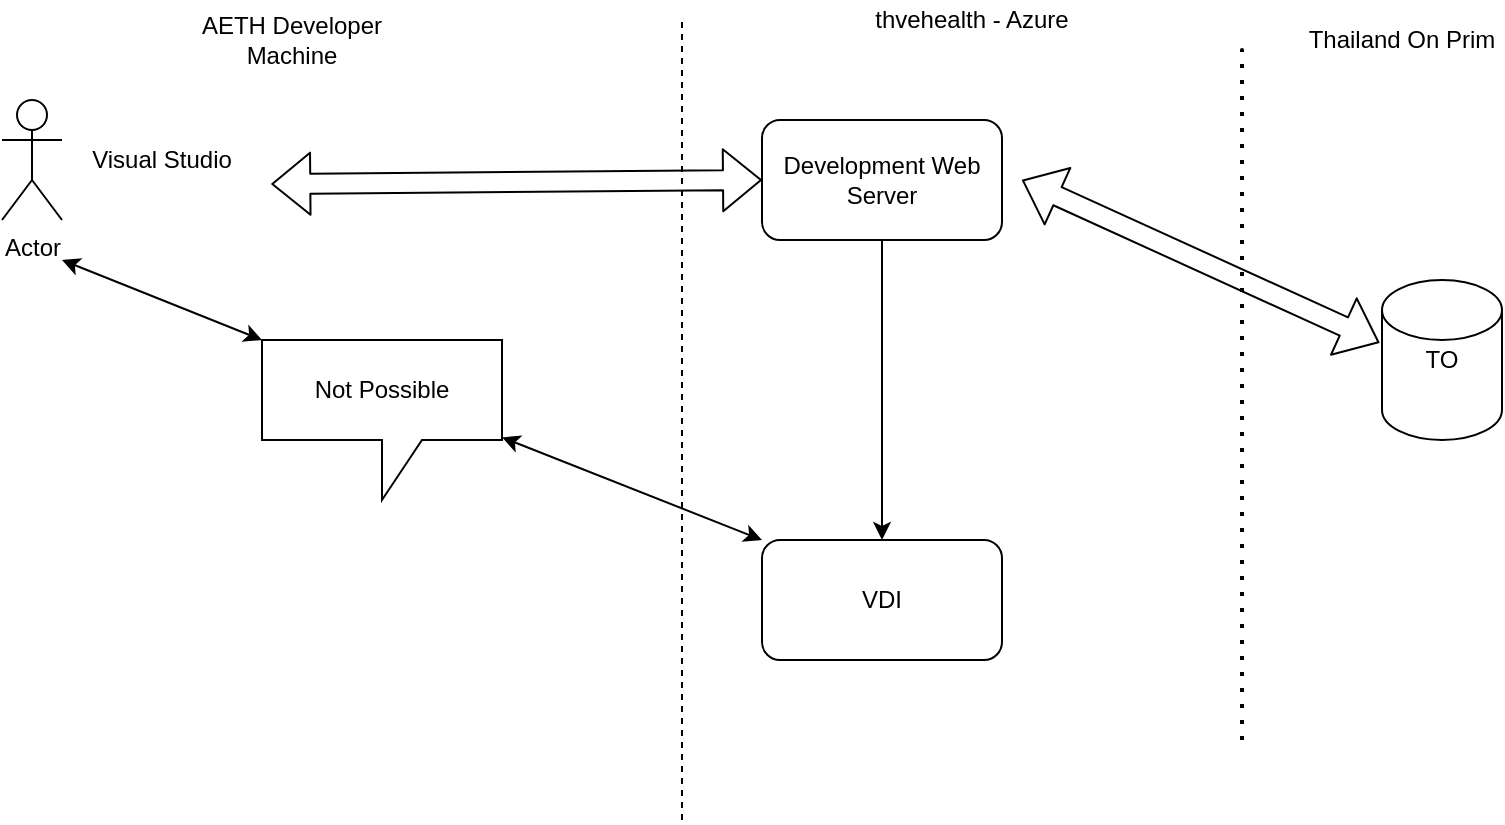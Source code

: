 <mxfile version="13.6.5" type="github" pages="2">
  <diagram id="ypnYGRSSU72VjGxtLLSO" name="Approch 1">
    <mxGraphModel dx="782" dy="469" grid="1" gridSize="10" guides="1" tooltips="1" connect="1" arrows="1" fold="1" page="1" pageScale="1" pageWidth="850" pageHeight="1100" math="0" shadow="0">
      <root>
        <mxCell id="0" />
        <mxCell id="1" parent="0" />
        <mxCell id="oPlSZlFirL73gus11Fi7-1" value="AETH Developer Machine" style="text;html=1;strokeColor=none;fillColor=none;align=center;verticalAlign=middle;whiteSpace=wrap;rounded=0;" vertex="1" parent="1">
          <mxGeometry x="110" y="60" width="110" height="20" as="geometry" />
        </mxCell>
        <mxCell id="oPlSZlFirL73gus11Fi7-4" value="" style="endArrow=none;dashed=1;html=1;" edge="1" parent="1">
          <mxGeometry width="50" height="50" relative="1" as="geometry">
            <mxPoint x="360" y="460" as="sourcePoint" />
            <mxPoint x="360" y="60" as="targetPoint" />
          </mxGeometry>
        </mxCell>
        <mxCell id="oPlSZlFirL73gus11Fi7-5" value="Development Web Server" style="rounded=1;whiteSpace=wrap;html=1;" vertex="1" parent="1">
          <mxGeometry x="400" y="110" width="120" height="60" as="geometry" />
        </mxCell>
        <mxCell id="oPlSZlFirL73gus11Fi7-6" value="Visual Studio" style="text;html=1;strokeColor=none;fillColor=none;align=center;verticalAlign=middle;whiteSpace=wrap;rounded=0;" vertex="1" parent="1">
          <mxGeometry x="60" y="120" width="80" height="20" as="geometry" />
        </mxCell>
        <mxCell id="oPlSZlFirL73gus11Fi7-7" value="" style="shape=flexArrow;endArrow=classic;startArrow=classic;html=1;exitX=1.183;exitY=1.1;exitDx=0;exitDy=0;exitPerimeter=0;entryX=0;entryY=0.5;entryDx=0;entryDy=0;" edge="1" parent="1" source="oPlSZlFirL73gus11Fi7-6" target="oPlSZlFirL73gus11Fi7-5">
          <mxGeometry width="50" height="50" relative="1" as="geometry">
            <mxPoint x="380" y="250" as="sourcePoint" />
            <mxPoint x="430" y="200" as="targetPoint" />
          </mxGeometry>
        </mxCell>
        <mxCell id="oPlSZlFirL73gus11Fi7-11" value="" style="edgeStyle=orthogonalEdgeStyle;rounded=0;orthogonalLoop=1;jettySize=auto;html=1;exitX=0.5;exitY=1;exitDx=0;exitDy=0;" edge="1" parent="1" source="oPlSZlFirL73gus11Fi7-5" target="oPlSZlFirL73gus11Fi7-10">
          <mxGeometry relative="1" as="geometry">
            <mxPoint x="460" y="300" as="sourcePoint" />
          </mxGeometry>
        </mxCell>
        <mxCell id="oPlSZlFirL73gus11Fi7-10" value="VDI" style="rounded=1;whiteSpace=wrap;html=1;" vertex="1" parent="1">
          <mxGeometry x="400" y="320" width="120" height="60" as="geometry" />
        </mxCell>
        <mxCell id="oPlSZlFirL73gus11Fi7-12" value="" style="endArrow=none;dashed=1;html=1;dashPattern=1 3;strokeWidth=2;" edge="1" parent="1">
          <mxGeometry width="50" height="50" relative="1" as="geometry">
            <mxPoint x="640" y="420" as="sourcePoint" />
            <mxPoint x="640" y="260" as="targetPoint" />
            <Array as="points">
              <mxPoint x="640" y="70" />
            </Array>
          </mxGeometry>
        </mxCell>
        <mxCell id="oPlSZlFirL73gus11Fi7-13" value="Thailand On Prim" style="text;html=1;strokeColor=none;fillColor=none;align=center;verticalAlign=middle;whiteSpace=wrap;rounded=0;" vertex="1" parent="1">
          <mxGeometry x="670" y="60" width="100" height="20" as="geometry" />
        </mxCell>
        <mxCell id="oPlSZlFirL73gus11Fi7-14" value="TO" style="shape=cylinder2;whiteSpace=wrap;html=1;boundedLbl=1;backgroundOutline=1;size=15;" vertex="1" parent="1">
          <mxGeometry x="710" y="190" width="60" height="80" as="geometry" />
        </mxCell>
        <mxCell id="oPlSZlFirL73gus11Fi7-15" value="" style="shape=flexArrow;endArrow=classic;startArrow=classic;html=1;entryX=-0.022;entryY=0.392;entryDx=0;entryDy=0;entryPerimeter=0;" edge="1" parent="1" target="oPlSZlFirL73gus11Fi7-14">
          <mxGeometry width="50" height="50" relative="1" as="geometry">
            <mxPoint x="530" y="140" as="sourcePoint" />
            <mxPoint x="430" y="180" as="targetPoint" />
          </mxGeometry>
        </mxCell>
        <mxCell id="rbgvS5SD38KHfR7pcbg_-1" value="Actor" style="shape=umlActor;verticalLabelPosition=bottom;verticalAlign=top;html=1;outlineConnect=0;" vertex="1" parent="1">
          <mxGeometry x="20" y="100" width="30" height="60" as="geometry" />
        </mxCell>
        <mxCell id="vR9zEA_I1xVlTvl7rNCS-1" value="" style="endArrow=classic;startArrow=classic;html=1;entryX=0;entryY=0;entryDx=0;entryDy=0;" edge="1" parent="1" source="vR9zEA_I1xVlTvl7rNCS-2" target="oPlSZlFirL73gus11Fi7-10">
          <mxGeometry width="50" height="50" relative="1" as="geometry">
            <mxPoint x="50" y="180" as="sourcePoint" />
            <mxPoint x="430" y="180" as="targetPoint" />
          </mxGeometry>
        </mxCell>
        <mxCell id="vR9zEA_I1xVlTvl7rNCS-2" value="Not Possible" style="shape=callout;whiteSpace=wrap;html=1;perimeter=calloutPerimeter;" vertex="1" parent="1">
          <mxGeometry x="150" y="220" width="120" height="80" as="geometry" />
        </mxCell>
        <mxCell id="vR9zEA_I1xVlTvl7rNCS-3" value="" style="endArrow=classic;startArrow=classic;html=1;entryX=0;entryY=0;entryDx=0;entryDy=0;" edge="1" parent="1" target="vR9zEA_I1xVlTvl7rNCS-2">
          <mxGeometry width="50" height="50" relative="1" as="geometry">
            <mxPoint x="50" y="180" as="sourcePoint" />
            <mxPoint x="400" y="320" as="targetPoint" />
          </mxGeometry>
        </mxCell>
        <mxCell id="iLvH3G6atByQqbkOA0bd-1" value="thvehealth - Azure" style="text;html=1;strokeColor=none;fillColor=none;align=center;verticalAlign=middle;whiteSpace=wrap;rounded=0;" vertex="1" parent="1">
          <mxGeometry x="450" y="50" width="110" height="20" as="geometry" />
        </mxCell>
      </root>
    </mxGraphModel>
  </diagram>
  <diagram id="cKkK0eIa384JfGGxMHN3" name="Approch 2 (Debug)">
    <mxGraphModel dx="782" dy="469" grid="1" gridSize="10" guides="1" tooltips="1" connect="1" arrows="1" fold="1" page="1" pageScale="1" pageWidth="850" pageHeight="1100" math="0" shadow="0">
      <root>
        <mxCell id="vjrLTXw67dcSMwFPXf7h-0" />
        <mxCell id="vjrLTXw67dcSMwFPXf7h-1" parent="vjrLTXw67dcSMwFPXf7h-0" />
        <mxCell id="yC1Pr-5vst_EwXhGVKNV-0" value="thvehealth - Azure" style="text;html=1;strokeColor=none;fillColor=none;align=center;verticalAlign=middle;whiteSpace=wrap;rounded=0;" vertex="1" parent="vjrLTXw67dcSMwFPXf7h-1">
          <mxGeometry x="200" y="50" width="110" height="20" as="geometry" />
        </mxCell>
        <mxCell id="yC1Pr-5vst_EwXhGVKNV-2" value="" style="endArrow=none;dashed=1;html=1;dashPattern=1 3;strokeWidth=2;" edge="1" parent="vjrLTXw67dcSMwFPXf7h-1">
          <mxGeometry width="50" height="50" relative="1" as="geometry">
            <mxPoint x="400" y="410" as="sourcePoint" />
            <mxPoint x="400" y="250" as="targetPoint" />
            <Array as="points">
              <mxPoint x="400" y="60" />
            </Array>
          </mxGeometry>
        </mxCell>
        <mxCell id="yC1Pr-5vst_EwXhGVKNV-3" value="Thailand On Prim" style="text;html=1;strokeColor=none;fillColor=none;align=center;verticalAlign=middle;whiteSpace=wrap;rounded=0;" vertex="1" parent="vjrLTXw67dcSMwFPXf7h-1">
          <mxGeometry x="460" y="50" width="40" height="20" as="geometry" />
        </mxCell>
        <mxCell id="yC1Pr-5vst_EwXhGVKNV-4" value="Oracle DB" style="shape=cylinder2;whiteSpace=wrap;html=1;boundedLbl=1;backgroundOutline=1;size=15;" vertex="1" parent="vjrLTXw67dcSMwFPXf7h-1">
          <mxGeometry x="650" y="170" width="60" height="80" as="geometry" />
        </mxCell>
        <mxCell id="H0P696xARa3s6IDtL7Q_-0" value="Development Web Server" style="rounded=1;whiteSpace=wrap;html=1;" vertex="1" parent="vjrLTXw67dcSMwFPXf7h-1">
          <mxGeometry x="160" y="90" width="120" height="60" as="geometry" />
        </mxCell>
        <mxCell id="OWYoPRrjqjmoVWhWE2oB-0" value="VDI with VS Lice" style="rounded=1;whiteSpace=wrap;html=1;" vertex="1" parent="vjrLTXw67dcSMwFPXf7h-1">
          <mxGeometry x="180" y="270" width="120" height="60" as="geometry" />
        </mxCell>
        <mxCell id="OWYoPRrjqjmoVWhWE2oB-1" value="" style="shape=flexArrow;endArrow=classic;startArrow=classic;html=1;" edge="1" parent="vjrLTXw67dcSMwFPXf7h-1">
          <mxGeometry width="50" height="50" relative="1" as="geometry">
            <mxPoint x="320" y="300" as="sourcePoint" />
            <mxPoint x="620" y="240" as="targetPoint" />
          </mxGeometry>
        </mxCell>
        <mxCell id="OWYoPRrjqjmoVWhWE2oB-2" value="" style="shape=flexArrow;endArrow=classic;startArrow=classic;html=1;" edge="1" parent="vjrLTXw67dcSMwFPXf7h-1">
          <mxGeometry width="50" height="50" relative="1" as="geometry">
            <mxPoint x="300" y="130" as="sourcePoint" />
            <mxPoint x="620" y="190" as="targetPoint" />
          </mxGeometry>
        </mxCell>
      </root>
    </mxGraphModel>
  </diagram>
</mxfile>
